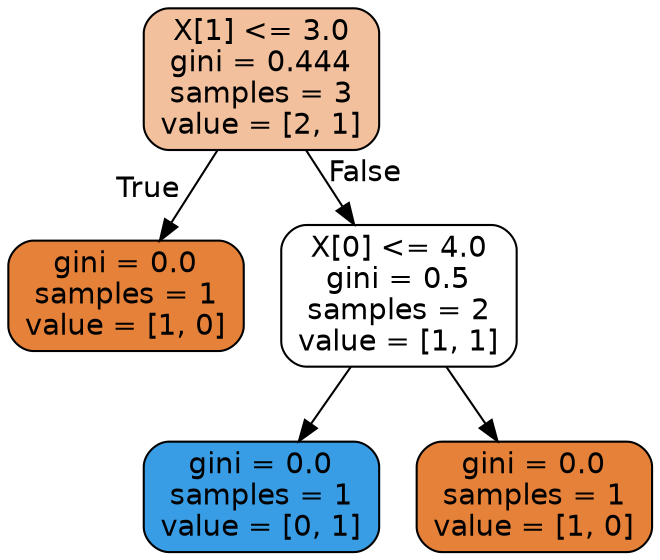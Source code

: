 digraph Tree {
node [shape=box, style="filled, rounded", color="black", fontname=helvetica] ;
edge [fontname=helvetica] ;
0 [label="X[1] <= 3.0\ngini = 0.444\nsamples = 3\nvalue = [2, 1]", fillcolor="#f2c09c"] ;
1 [label="gini = 0.0\nsamples = 1\nvalue = [1, 0]", fillcolor="#e58139"] ;
0 -> 1 [labeldistance=2.5, labelangle=45, headlabel="True"] ;
2 [label="X[0] <= 4.0\ngini = 0.5\nsamples = 2\nvalue = [1, 1]", fillcolor="#ffffff"] ;
0 -> 2 [labeldistance=2.5, labelangle=-45, headlabel="False"] ;
3 [label="gini = 0.0\nsamples = 1\nvalue = [0, 1]", fillcolor="#399de5"] ;
2 -> 3 ;
4 [label="gini = 0.0\nsamples = 1\nvalue = [1, 0]", fillcolor="#e58139"] ;
2 -> 4 ;
}